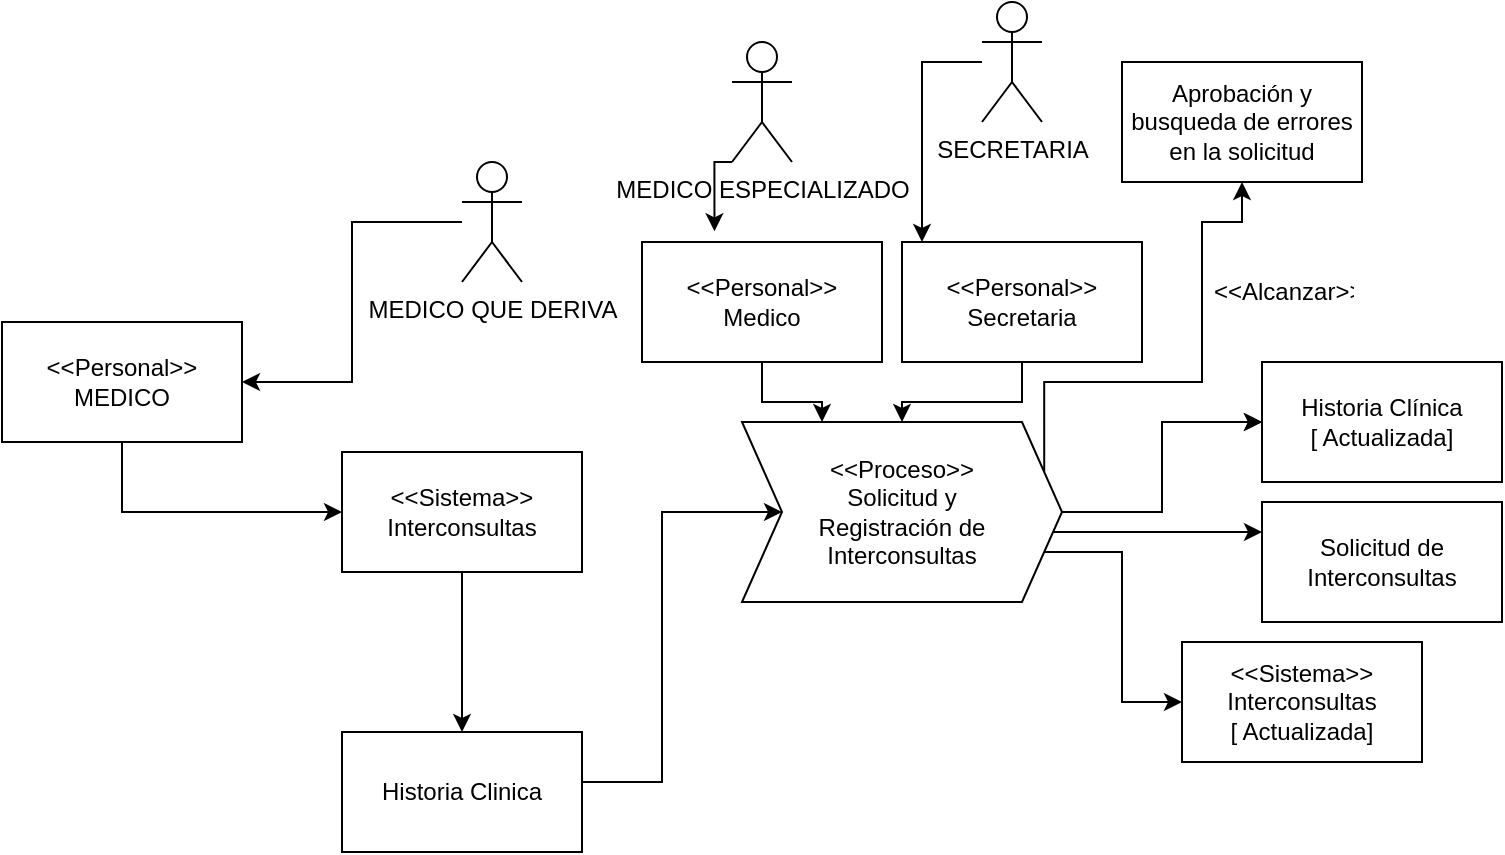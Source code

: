 <mxfile version="21.7.4" type="github">
  <diagram name="Página-1" id="8P1pUNdXLcDxJBc7AVKL">
    <mxGraphModel dx="3187" dy="1684" grid="1" gridSize="10" guides="1" tooltips="1" connect="1" arrows="1" fold="1" page="1" pageScale="1" pageWidth="827" pageHeight="1169" math="0" shadow="0">
      <root>
        <mxCell id="0" />
        <mxCell id="1" parent="0" />
        <mxCell id="QO8eeFfPNUYdOA2Zj9Uo-38" style="edgeStyle=orthogonalEdgeStyle;rounded=0;orthogonalLoop=1;jettySize=auto;html=1;exitX=1;exitY=0.25;exitDx=0;exitDy=0;entryX=0.5;entryY=1;entryDx=0;entryDy=0;" edge="1" parent="1" source="QO8eeFfPNUYdOA2Zj9Uo-1" target="QO8eeFfPNUYdOA2Zj9Uo-33">
          <mxGeometry relative="1" as="geometry">
            <Array as="points">
              <mxPoint x="560" y="560" />
              <mxPoint x="639" y="560" />
              <mxPoint x="639" y="480" />
              <mxPoint x="659" y="480" />
            </Array>
          </mxGeometry>
        </mxCell>
        <mxCell id="QO8eeFfPNUYdOA2Zj9Uo-42" value="" style="edgeStyle=orthogonalEdgeStyle;rounded=0;orthogonalLoop=1;jettySize=auto;html=1;" edge="1" parent="1" source="QO8eeFfPNUYdOA2Zj9Uo-1" target="QO8eeFfPNUYdOA2Zj9Uo-41">
          <mxGeometry relative="1" as="geometry" />
        </mxCell>
        <mxCell id="QO8eeFfPNUYdOA2Zj9Uo-43" value="" style="edgeStyle=orthogonalEdgeStyle;rounded=0;orthogonalLoop=1;jettySize=auto;html=1;" edge="1" parent="1" source="QO8eeFfPNUYdOA2Zj9Uo-1" target="QO8eeFfPNUYdOA2Zj9Uo-41">
          <mxGeometry relative="1" as="geometry" />
        </mxCell>
        <mxCell id="QO8eeFfPNUYdOA2Zj9Uo-45" style="edgeStyle=orthogonalEdgeStyle;rounded=0;orthogonalLoop=1;jettySize=auto;html=1;exitX=1;exitY=0.75;exitDx=0;exitDy=0;entryX=0;entryY=0.25;entryDx=0;entryDy=0;" edge="1" parent="1" source="QO8eeFfPNUYdOA2Zj9Uo-1" target="QO8eeFfPNUYdOA2Zj9Uo-44">
          <mxGeometry relative="1" as="geometry">
            <Array as="points">
              <mxPoint x="560" y="635" />
            </Array>
          </mxGeometry>
        </mxCell>
        <mxCell id="QO8eeFfPNUYdOA2Zj9Uo-47" style="edgeStyle=orthogonalEdgeStyle;rounded=0;orthogonalLoop=1;jettySize=auto;html=1;exitX=1;exitY=0.75;exitDx=0;exitDy=0;entryX=0;entryY=0.5;entryDx=0;entryDy=0;" edge="1" parent="1" source="QO8eeFfPNUYdOA2Zj9Uo-1" target="QO8eeFfPNUYdOA2Zj9Uo-46">
          <mxGeometry relative="1" as="geometry" />
        </mxCell>
        <mxCell id="QO8eeFfPNUYdOA2Zj9Uo-1" value="&amp;lt;&amp;lt;Proceso&amp;gt;&amp;gt;&lt;br&gt;Solicitud y&lt;br&gt;Registración de&lt;br&gt;Interconsultas" style="shape=step;perimeter=stepPerimeter;whiteSpace=wrap;html=1;fixedSize=1;" vertex="1" parent="1">
          <mxGeometry x="409" y="580" width="160" height="90" as="geometry" />
        </mxCell>
        <mxCell id="QO8eeFfPNUYdOA2Zj9Uo-8" value="" style="edgeStyle=orthogonalEdgeStyle;rounded=0;orthogonalLoop=1;jettySize=auto;html=1;" edge="1" parent="1" source="QO8eeFfPNUYdOA2Zj9Uo-5" target="QO8eeFfPNUYdOA2Zj9Uo-7">
          <mxGeometry relative="1" as="geometry" />
        </mxCell>
        <mxCell id="QO8eeFfPNUYdOA2Zj9Uo-5" value="&amp;lt;&amp;lt;Sistema&amp;gt;&amp;gt;&lt;br&gt;Interconsultas" style="whiteSpace=wrap;html=1;" vertex="1" parent="1">
          <mxGeometry x="209" y="595" width="120" height="60" as="geometry" />
        </mxCell>
        <mxCell id="QO8eeFfPNUYdOA2Zj9Uo-7" value="Historia Clinica" style="whiteSpace=wrap;html=1;" vertex="1" parent="1">
          <mxGeometry x="209" y="735" width="120" height="60" as="geometry" />
        </mxCell>
        <mxCell id="QO8eeFfPNUYdOA2Zj9Uo-9" value="" style="edgeStyle=orthogonalEdgeStyle;rounded=0;orthogonalLoop=1;jettySize=auto;html=1;entryX=0;entryY=0.5;entryDx=0;entryDy=0;" edge="1" parent="1" target="QO8eeFfPNUYdOA2Zj9Uo-1">
          <mxGeometry relative="1" as="geometry">
            <mxPoint x="329.0" y="760.04" as="sourcePoint" />
            <mxPoint x="429" y="640" as="targetPoint" />
            <Array as="points">
              <mxPoint x="369" y="760" />
              <mxPoint x="369" y="625" />
            </Array>
          </mxGeometry>
        </mxCell>
        <mxCell id="QO8eeFfPNUYdOA2Zj9Uo-20" style="edgeStyle=orthogonalEdgeStyle;rounded=0;orthogonalLoop=1;jettySize=auto;html=1;exitX=0.5;exitY=1;exitDx=0;exitDy=0;entryX=0;entryY=0.5;entryDx=0;entryDy=0;" edge="1" parent="1" source="QO8eeFfPNUYdOA2Zj9Uo-10" target="QO8eeFfPNUYdOA2Zj9Uo-5">
          <mxGeometry relative="1" as="geometry" />
        </mxCell>
        <mxCell id="QO8eeFfPNUYdOA2Zj9Uo-10" value="&amp;lt;&amp;lt;Personal&amp;gt;&amp;gt;&lt;br&gt;MEDICO" style="whiteSpace=wrap;html=1;" vertex="1" parent="1">
          <mxGeometry x="39" y="530" width="120" height="60" as="geometry" />
        </mxCell>
        <mxCell id="QO8eeFfPNUYdOA2Zj9Uo-19" value="" style="edgeStyle=orthogonalEdgeStyle;rounded=0;orthogonalLoop=1;jettySize=auto;html=1;entryX=1;entryY=0.5;entryDx=0;entryDy=0;" edge="1" parent="1" source="QO8eeFfPNUYdOA2Zj9Uo-14" target="QO8eeFfPNUYdOA2Zj9Uo-10">
          <mxGeometry relative="1" as="geometry" />
        </mxCell>
        <mxCell id="QO8eeFfPNUYdOA2Zj9Uo-14" value="MEDICO QUE DERIVA" style="shape=umlActor;verticalLabelPosition=bottom;verticalAlign=top;html=1;outlineConnect=0;" vertex="1" parent="1">
          <mxGeometry x="269" y="450" width="30" height="60" as="geometry" />
        </mxCell>
        <mxCell id="QO8eeFfPNUYdOA2Zj9Uo-28" style="edgeStyle=orthogonalEdgeStyle;rounded=0;orthogonalLoop=1;jettySize=auto;html=1;exitX=0.5;exitY=1;exitDx=0;exitDy=0;entryX=0.25;entryY=0;entryDx=0;entryDy=0;" edge="1" parent="1" source="QO8eeFfPNUYdOA2Zj9Uo-21" target="QO8eeFfPNUYdOA2Zj9Uo-1">
          <mxGeometry relative="1" as="geometry" />
        </mxCell>
        <mxCell id="QO8eeFfPNUYdOA2Zj9Uo-21" value="&amp;lt;&amp;lt;Personal&amp;gt;&amp;gt;&lt;br&gt;Medico" style="whiteSpace=wrap;html=1;" vertex="1" parent="1">
          <mxGeometry x="359" y="490" width="120" height="60" as="geometry" />
        </mxCell>
        <mxCell id="QO8eeFfPNUYdOA2Zj9Uo-27" style="edgeStyle=orthogonalEdgeStyle;rounded=0;orthogonalLoop=1;jettySize=auto;html=1;exitX=0;exitY=1;exitDx=0;exitDy=0;exitPerimeter=0;entryX=0.302;entryY=-0.089;entryDx=0;entryDy=0;entryPerimeter=0;" edge="1" parent="1" source="QO8eeFfPNUYdOA2Zj9Uo-25" target="QO8eeFfPNUYdOA2Zj9Uo-21">
          <mxGeometry relative="1" as="geometry" />
        </mxCell>
        <mxCell id="QO8eeFfPNUYdOA2Zj9Uo-25" value="MEDICO ESPECIALIZADO" style="shape=umlActor;verticalLabelPosition=bottom;verticalAlign=top;html=1;outlineConnect=0;" vertex="1" parent="1">
          <mxGeometry x="404" y="390" width="30" height="60" as="geometry" />
        </mxCell>
        <mxCell id="QO8eeFfPNUYdOA2Zj9Uo-32" style="edgeStyle=orthogonalEdgeStyle;rounded=0;orthogonalLoop=1;jettySize=auto;html=1;exitX=0.5;exitY=1;exitDx=0;exitDy=0;entryX=0.5;entryY=0;entryDx=0;entryDy=0;" edge="1" parent="1" source="QO8eeFfPNUYdOA2Zj9Uo-31" target="QO8eeFfPNUYdOA2Zj9Uo-1">
          <mxGeometry relative="1" as="geometry" />
        </mxCell>
        <mxCell id="QO8eeFfPNUYdOA2Zj9Uo-31" value="&amp;lt;&amp;lt;Personal&amp;gt;&amp;gt;&lt;br&gt;Secretaria" style="whiteSpace=wrap;html=1;" vertex="1" parent="1">
          <mxGeometry x="489" y="490" width="120" height="60" as="geometry" />
        </mxCell>
        <mxCell id="QO8eeFfPNUYdOA2Zj9Uo-33" value="Aprobación y busqueda de errores en la solicitud" style="whiteSpace=wrap;html=1;" vertex="1" parent="1">
          <mxGeometry x="599" y="400" width="120" height="60" as="geometry" />
        </mxCell>
        <mxCell id="QO8eeFfPNUYdOA2Zj9Uo-39" value="&amp;lt;&amp;lt;Alcanzar&amp;gt;&amp;gt;" style="text;strokeColor=none;fillColor=none;align=left;verticalAlign=middle;spacingLeft=4;spacingRight=4;overflow=hidden;points=[[0,0.5],[1,0.5]];portConstraint=eastwest;rotatable=0;whiteSpace=wrap;html=1;" vertex="1" parent="1">
          <mxGeometry x="639" y="500" width="80" height="30" as="geometry" />
        </mxCell>
        <mxCell id="QO8eeFfPNUYdOA2Zj9Uo-41" value="Historia Clínica&lt;br&gt;[ Actualizada]" style="whiteSpace=wrap;html=1;" vertex="1" parent="1">
          <mxGeometry x="669" y="550" width="120" height="60" as="geometry" />
        </mxCell>
        <mxCell id="QO8eeFfPNUYdOA2Zj9Uo-44" value="Solicitud de Interconsultas" style="whiteSpace=wrap;html=1;" vertex="1" parent="1">
          <mxGeometry x="669" y="620" width="120" height="60" as="geometry" />
        </mxCell>
        <mxCell id="QO8eeFfPNUYdOA2Zj9Uo-46" value="&amp;lt;&amp;lt;Sistema&amp;gt;&amp;gt; Interconsultas&lt;br&gt;[ Actualizada]" style="whiteSpace=wrap;html=1;" vertex="1" parent="1">
          <mxGeometry x="629" y="690" width="120" height="60" as="geometry" />
        </mxCell>
        <mxCell id="QO8eeFfPNUYdOA2Zj9Uo-49" value="" style="edgeStyle=orthogonalEdgeStyle;rounded=0;orthogonalLoop=1;jettySize=auto;html=1;" edge="1" parent="1">
          <mxGeometry relative="1" as="geometry">
            <mxPoint x="529" y="400" as="sourcePoint" />
            <mxPoint x="499" y="490" as="targetPoint" />
            <Array as="points">
              <mxPoint x="499" y="400" />
            </Array>
          </mxGeometry>
        </mxCell>
        <mxCell id="QO8eeFfPNUYdOA2Zj9Uo-48" value="SECRETARIA&lt;br&gt;" style="shape=umlActor;verticalLabelPosition=bottom;verticalAlign=top;html=1;outlineConnect=0;" vertex="1" parent="1">
          <mxGeometry x="529" y="370" width="30" height="60" as="geometry" />
        </mxCell>
      </root>
    </mxGraphModel>
  </diagram>
</mxfile>
